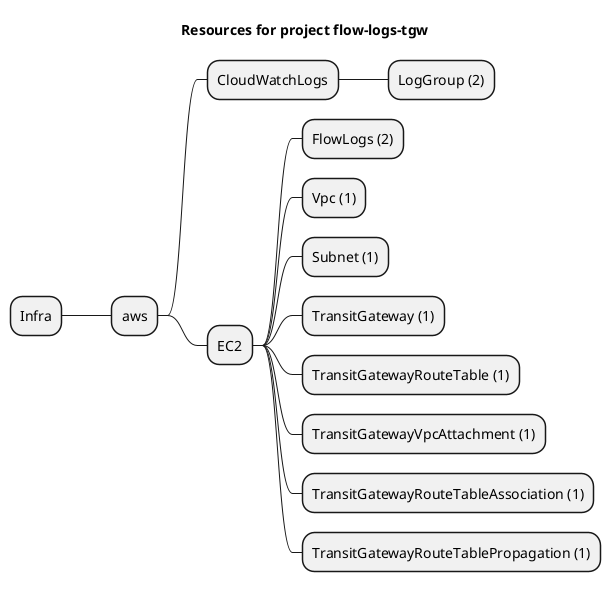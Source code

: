 @startmindmap
title Resources for project flow-logs-tgw
skinparam monochrome true
+ Infra
++ aws
+++ CloudWatchLogs
++++ LogGroup (2)
+++ EC2
++++ FlowLogs (2)
++++ Vpc (1)
++++ Subnet (1)
++++ TransitGateway (1)
++++ TransitGatewayRouteTable (1)
++++ TransitGatewayVpcAttachment (1)
++++ TransitGatewayRouteTableAssociation (1)
++++ TransitGatewayRouteTablePropagation (1)
@endmindmap